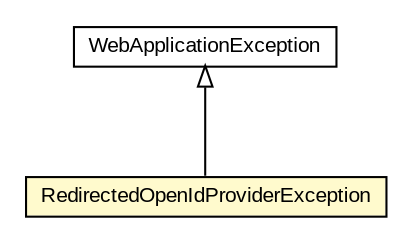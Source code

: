 #!/usr/local/bin/dot
#
# Class diagram 
# Generated by UMLGraph version R5_6-24-gf6e263 (http://www.umlgraph.org/)
#

digraph G {
	edge [fontname="arial",fontsize=10,labelfontname="arial",labelfontsize=10];
	node [fontname="arial",fontsize=10,shape=plaintext];
	nodesep=0.25;
	ranksep=0.5;
	// net.trajano.openidconnect.core.RedirectedOpenIdProviderException
	c9161 [label=<<table title="net.trajano.openidconnect.core.RedirectedOpenIdProviderException" border="0" cellborder="1" cellspacing="0" cellpadding="2" port="p" bgcolor="lemonChiffon" href="./RedirectedOpenIdProviderException.html">
		<tr><td><table border="0" cellspacing="0" cellpadding="1">
<tr><td align="center" balign="center"> RedirectedOpenIdProviderException </td></tr>
		</table></td></tr>
		</table>>, URL="./RedirectedOpenIdProviderException.html", fontname="arial", fontcolor="black", fontsize=10.0];
	//net.trajano.openidconnect.core.RedirectedOpenIdProviderException extends javax.ws.rs.WebApplicationException
	c9252:p -> c9161:p [dir=back,arrowtail=empty];
	// javax.ws.rs.WebApplicationException
	c9252 [label=<<table title="javax.ws.rs.WebApplicationException" border="0" cellborder="1" cellspacing="0" cellpadding="2" port="p" href="http://java.sun.com/j2se/1.4.2/docs/api/javax/ws/rs/WebApplicationException.html">
		<tr><td><table border="0" cellspacing="0" cellpadding="1">
<tr><td align="center" balign="center"> WebApplicationException </td></tr>
		</table></td></tr>
		</table>>, URL="http://java.sun.com/j2se/1.4.2/docs/api/javax/ws/rs/WebApplicationException.html", fontname="arial", fontcolor="black", fontsize=10.0];
}

